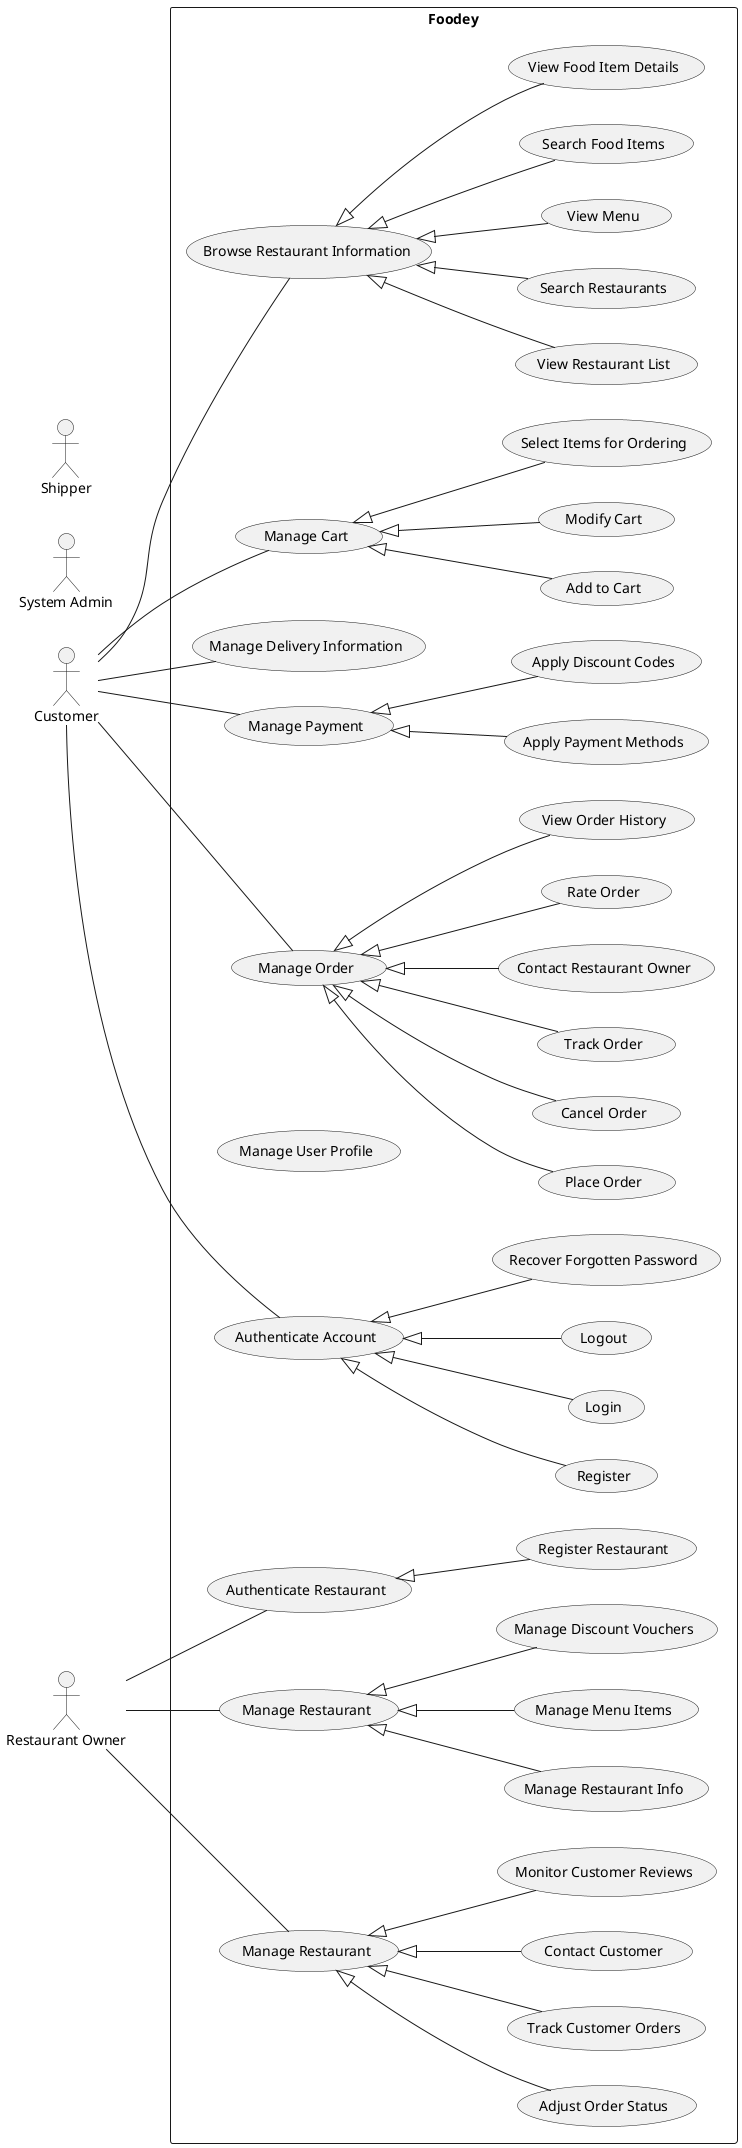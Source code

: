 @startuml Foodey_usecase

left to right direction

actor "Customer" as Cm
actor "System Admin" as SA
actor "Restaurant Owner" as RO
actor "Shipper" as Shp

rectangle Foodey{
    /'Customer'/
    'UC_G01
    usecase "Browse Restaurant Information" as UC_G01
    usecase "View Restaurant List" as UC01
    usecase "Search Restaurants" as UC02
    usecase "View Menu" as UC03
    usecase "Search Food Items" as UC04
    usecase "View Food Item Details" as UC05
    UC_G01 <|-- UC01
    UC_G01 <|-- UC02
    UC_G01 <|-- UC03
    UC_G01 <|-- UC04
    UC_G01 <|-- UC05

    'UC_G02
    usecase "Manage Cart" as UC_G02
    usecase "Add to Cart" as UC06
    usecase "Modify Cart" as UC07
    usecase "Select Items for Ordering" as UC08
    UC_G02 <|-- UC06
    UC_G02 <|-- UC07
    UC_G02 <|-- UC08

    usecase "Manage Delivery Information" as UC09
    
    'UC_G03
    usecase "Manage Payment" as UC_G03
    usecase "Apply Payment Methods" as UC10
    usecase "Apply Discount Codes" as UC11
    UC_G03 <|-- UC10
    UC_G03 <|-- UC11
    
    'UC_G04
    usecase "Manage Order" as UC_G04
    usecase "Place Order" as UC12
    usecase "Cancel Order" as UC13
    usecase "Track Order" as UC14
    usecase "Contact Restaurant Owner" as UC15
    usecase "Rate Order" as UC16
    usecase "View Order History" as UC17
    UC_G04 <|-- UC12
    UC_G04 <|-- UC13
    UC_G04 <|-- UC14
    UC_G04 <|-- UC15
    UC_G04 <|-- UC16
    UC_G04 <|-- UC17

    'UC_G05
    usecase "Manage User Profile" as UC_G05
    
    'UC_G06
    usecase "Authenticate Account" as UC_G06
    usecase "Register" as UC20
    usecase "Login" as UC21
    usecase "Logout" as UC22
    usecase "Recover Forgotten Password" as UC23
    UC_G06 <|-- UC20
    UC_G06 <|-- UC21
    UC_G06 <|-- UC22
    UC_G06 <|-- UC23

    /'Restaurant Owner'/
    'UC_G07
    usecase "Authenticate Restaurant" as UC_G07
    usecase "Register Restaurant" as UC24
    UC_G07 <|-- UC24

    'UC_G08
    usecase "Manage Restaurant" as UC_G08
    usecase "Manage Restaurant Info" as UC26
    usecase "Manage Menu Items" as UC27
    usecase "Manage Discount Vouchers" as UC28
    UC_G08 <|-- UC26
    UC_G08 <|-- UC27
    UC_G08 <|-- UC28

    'UC_G09
    usecase "Manage Restaurant" as UC_G09
    usecase "Adjust Order Status" as UC29
    usecase "Track Customer Orders" as UC30
    usecase "Contact Customer" as UC31
    usecase "Monitor Customer Reviews" as UC32
    UC_G09 <|-- UC29
    UC_G09 <|-- UC30
    UC_G09 <|-- UC31
    UC_G09 <|-- UC32
}   

/'Cm usecases'/
Cm -- UC_G01
Cm -- UC_G02
Cm -- UC09
Cm -- UC_G03
Cm -- UC_G04
Cm -- UC_G06

/'RO usecases'/
RO -- UC_G07
RO -- UC_G08
RO -- UC_G09

@enduml